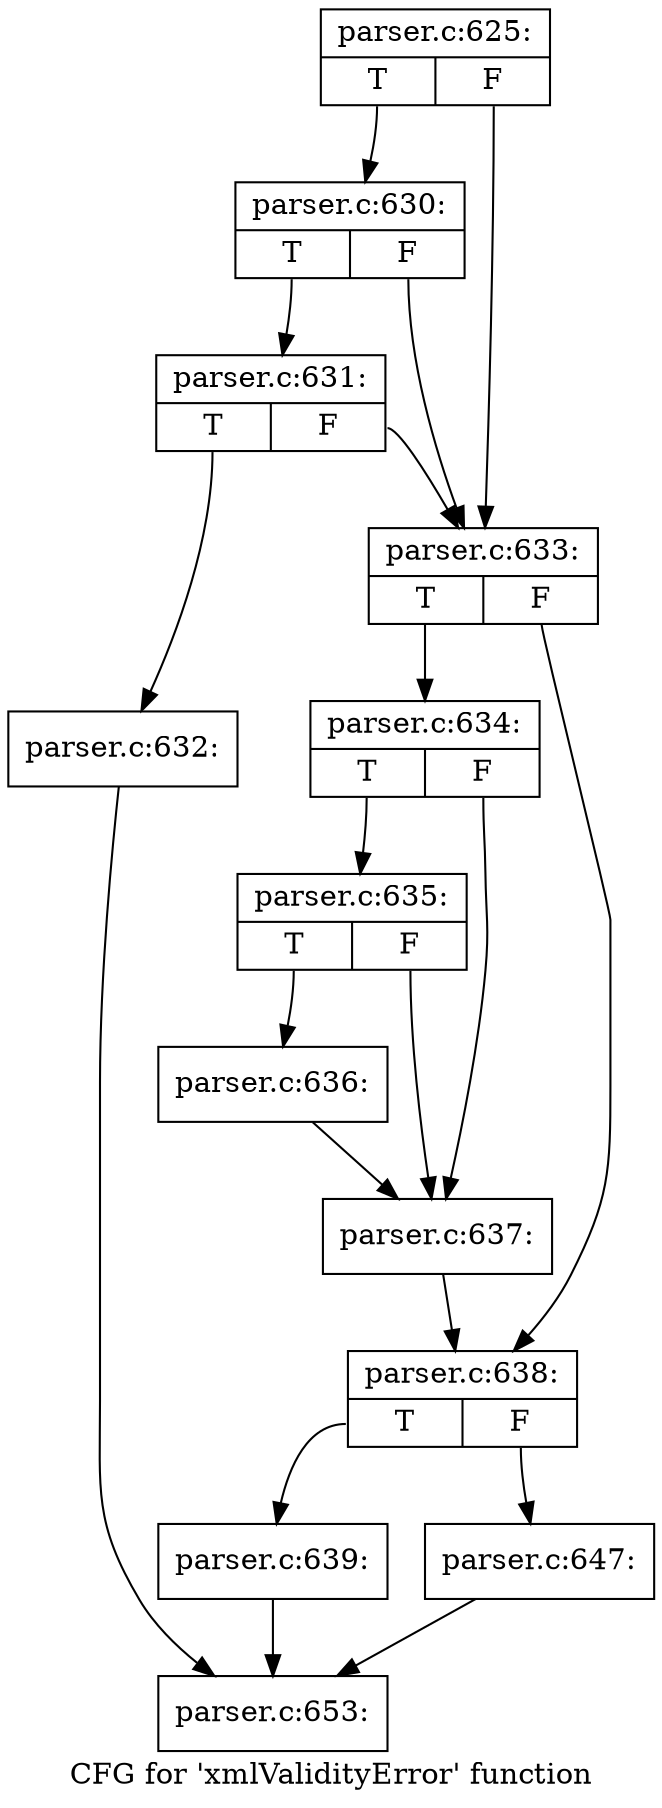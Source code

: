 digraph "CFG for 'xmlValidityError' function" {
	label="CFG for 'xmlValidityError' function";

	Node0x6021df0 [shape=record,label="{parser.c:625:|{<s0>T|<s1>F}}"];
	Node0x6021df0:s0 -> Node0x6026ad0;
	Node0x6021df0:s1 -> Node0x6026a00;
	Node0x6026ad0 [shape=record,label="{parser.c:630:|{<s0>T|<s1>F}}"];
	Node0x6026ad0:s0 -> Node0x6026a50;
	Node0x6026ad0:s1 -> Node0x6026a00;
	Node0x6026a50 [shape=record,label="{parser.c:631:|{<s0>T|<s1>F}}"];
	Node0x6026a50:s0 -> Node0x60269b0;
	Node0x6026a50:s1 -> Node0x6026a00;
	Node0x60269b0 [shape=record,label="{parser.c:632:}"];
	Node0x60269b0 -> Node0x6028ab0;
	Node0x6026a00 [shape=record,label="{parser.c:633:|{<s0>T|<s1>F}}"];
	Node0x6026a00:s0 -> Node0x6027540;
	Node0x6026a00:s1 -> Node0x6027590;
	Node0x6027540 [shape=record,label="{parser.c:634:|{<s0>T|<s1>F}}"];
	Node0x6027540:s0 -> Node0x6027c30;
	Node0x6027540:s1 -> Node0x6027be0;
	Node0x6027c30 [shape=record,label="{parser.c:635:|{<s0>T|<s1>F}}"];
	Node0x6027c30:s0 -> Node0x6027b90;
	Node0x6027c30:s1 -> Node0x6027be0;
	Node0x6027b90 [shape=record,label="{parser.c:636:}"];
	Node0x6027b90 -> Node0x6027be0;
	Node0x6027be0 [shape=record,label="{parser.c:637:}"];
	Node0x6027be0 -> Node0x6027590;
	Node0x6027590 [shape=record,label="{parser.c:638:|{<s0>T|<s1>F}}"];
	Node0x6027590:s0 -> Node0x6028a60;
	Node0x6027590:s1 -> Node0x6028b00;
	Node0x6028a60 [shape=record,label="{parser.c:639:}"];
	Node0x6028a60 -> Node0x6028ab0;
	Node0x6028b00 [shape=record,label="{parser.c:647:}"];
	Node0x6028b00 -> Node0x6028ab0;
	Node0x6028ab0 [shape=record,label="{parser.c:653:}"];
}
